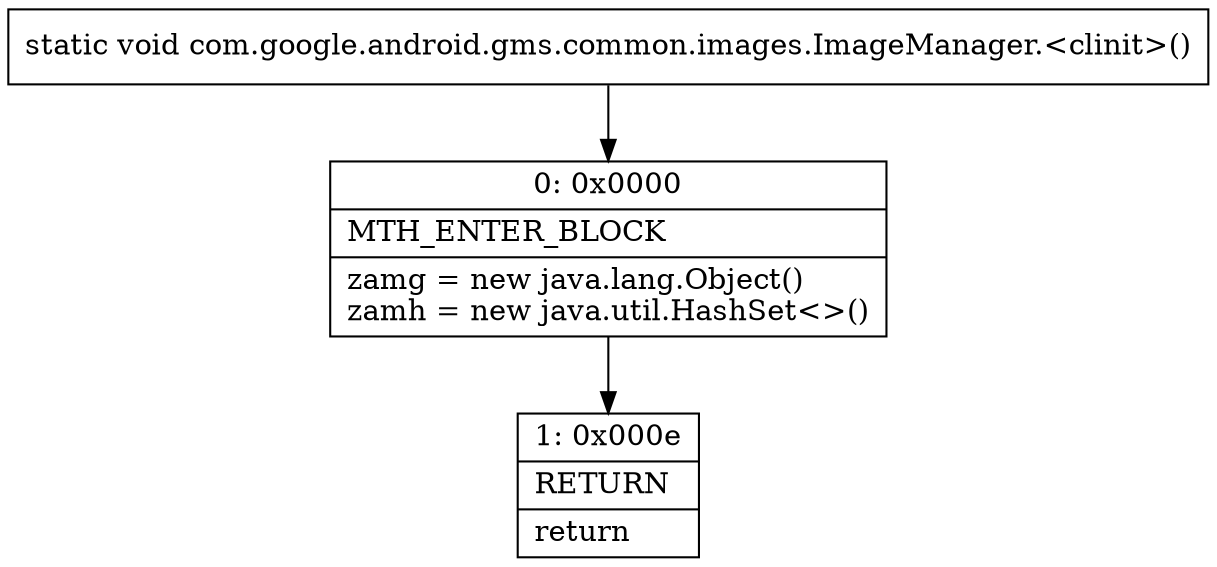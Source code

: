 digraph "CFG forcom.google.android.gms.common.images.ImageManager.\<clinit\>()V" {
Node_0 [shape=record,label="{0\:\ 0x0000|MTH_ENTER_BLOCK\l|zamg = new java.lang.Object()\lzamh = new java.util.HashSet\<\>()\l}"];
Node_1 [shape=record,label="{1\:\ 0x000e|RETURN\l|return\l}"];
MethodNode[shape=record,label="{static void com.google.android.gms.common.images.ImageManager.\<clinit\>() }"];
MethodNode -> Node_0;
Node_0 -> Node_1;
}

